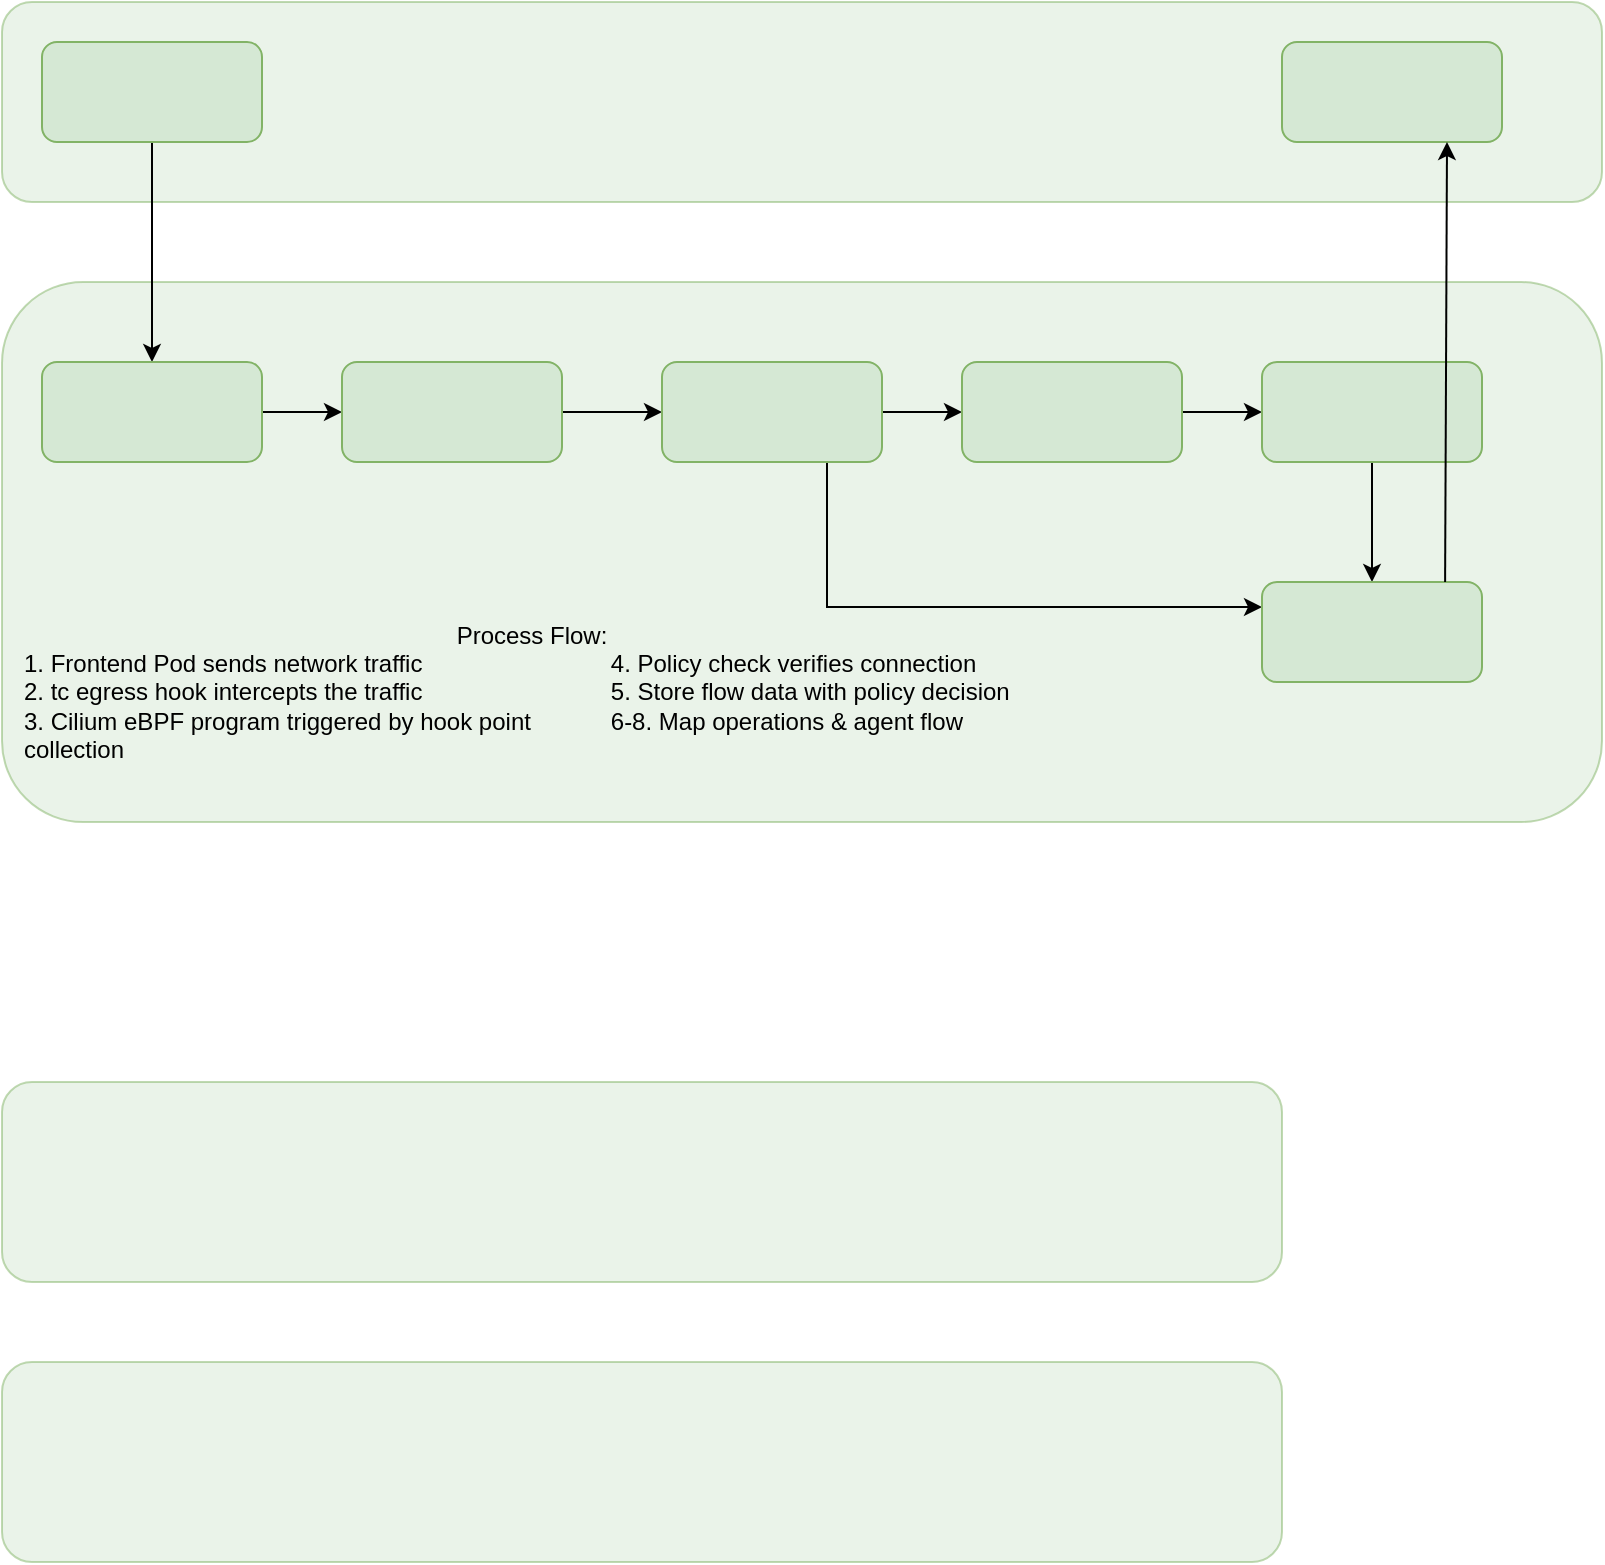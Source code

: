 <mxfile version="28.0.5">
  <diagram name="Page-1" id="CFkTU83PlunPRarvs-fn">
    <mxGraphModel dx="971" dy="533" grid="1" gridSize="10" guides="1" tooltips="1" connect="1" arrows="1" fold="1" page="1" pageScale="1" pageWidth="850" pageHeight="1100" math="0" shadow="0">
      <root>
        <mxCell id="0" />
        <mxCell id="1" parent="0" />
        <mxCell id="uTGP6NqTZdfKWgKjHSfX-3" value="" style="rounded=1;whiteSpace=wrap;html=1;fillColor=#d5e8d4;strokeColor=#82b366;glass=0;shadow=0;opacity=50;" parent="1" vertex="1">
          <mxGeometry x="20" y="640" width="640" height="100" as="geometry" />
        </mxCell>
        <mxCell id="uTGP6NqTZdfKWgKjHSfX-4" value="" style="rounded=1;whiteSpace=wrap;html=1;fillColor=#d5e8d4;strokeColor=#82b366;glass=0;shadow=0;opacity=50;" parent="1" vertex="1">
          <mxGeometry x="20" y="780" width="640" height="100" as="geometry" />
        </mxCell>
        <mxCell id="OSacZbQIrs5ra-HvR3IC-8" value="" style="group" vertex="1" connectable="0" parent="1">
          <mxGeometry x="20" y="100" width="800" height="410" as="geometry" />
        </mxCell>
        <mxCell id="uTGP6NqTZdfKWgKjHSfX-2" value="" style="rounded=1;whiteSpace=wrap;html=1;fillColor=#d5e8d4;strokeColor=#82b366;glass=0;shadow=0;opacity=50;" parent="OSacZbQIrs5ra-HvR3IC-8" vertex="1">
          <mxGeometry y="140" width="800" height="270" as="geometry" />
        </mxCell>
        <mxCell id="t9Bq_UQ6VEND_BJtQZHo-1" value="" style="rounded=1;whiteSpace=wrap;html=1;fillColor=#d5e8d4;strokeColor=#82b366;glass=0;shadow=0;opacity=50;" parent="OSacZbQIrs5ra-HvR3IC-8" vertex="1">
          <mxGeometry width="800" height="100" as="geometry" />
        </mxCell>
        <mxCell id="OSacZbQIrs5ra-HvR3IC-6" value="" style="group" vertex="1" connectable="0" parent="OSacZbQIrs5ra-HvR3IC-8">
          <mxGeometry x="10" y="20" width="740" height="390" as="geometry" />
        </mxCell>
        <mxCell id="BXnyXIVlkYdwDWb7RC4q-12" value="" style="edgeStyle=orthogonalEdgeStyle;rounded=0;orthogonalLoop=1;jettySize=auto;html=1;" parent="OSacZbQIrs5ra-HvR3IC-6" source="t9Bq_UQ6VEND_BJtQZHo-2" target="BXnyXIVlkYdwDWb7RC4q-2" edge="1">
          <mxGeometry relative="1" as="geometry" />
        </mxCell>
        <mxCell id="t9Bq_UQ6VEND_BJtQZHo-2" value="" style="rounded=1;whiteSpace=wrap;html=1;fillColor=#d5e8d4;strokeColor=#82b366;" parent="OSacZbQIrs5ra-HvR3IC-6" vertex="1">
          <mxGeometry x="10" width="110" height="50" as="geometry" />
        </mxCell>
        <mxCell id="BXnyXIVlkYdwDWb7RC4q-1" value="" style="rounded=1;whiteSpace=wrap;html=1;fillColor=#d5e8d4;strokeColor=#82b366;" parent="OSacZbQIrs5ra-HvR3IC-6" vertex="1">
          <mxGeometry x="630" width="110" height="50" as="geometry" />
        </mxCell>
        <mxCell id="BXnyXIVlkYdwDWb7RC4q-8" value="" style="edgeStyle=orthogonalEdgeStyle;rounded=0;orthogonalLoop=1;jettySize=auto;html=1;" parent="OSacZbQIrs5ra-HvR3IC-6" source="BXnyXIVlkYdwDWb7RC4q-2" target="BXnyXIVlkYdwDWb7RC4q-3" edge="1">
          <mxGeometry relative="1" as="geometry" />
        </mxCell>
        <mxCell id="BXnyXIVlkYdwDWb7RC4q-2" value="" style="rounded=1;whiteSpace=wrap;html=1;fillColor=#d5e8d4;strokeColor=#82b366;" parent="OSacZbQIrs5ra-HvR3IC-6" vertex="1">
          <mxGeometry x="10" y="160" width="110" height="50" as="geometry" />
        </mxCell>
        <mxCell id="BXnyXIVlkYdwDWb7RC4q-9" value="" style="edgeStyle=orthogonalEdgeStyle;rounded=0;orthogonalLoop=1;jettySize=auto;html=1;" parent="OSacZbQIrs5ra-HvR3IC-6" edge="1">
          <mxGeometry relative="1" as="geometry">
            <mxPoint x="160" y="200" as="sourcePoint" />
            <mxPoint x="210" y="200" as="targetPoint" />
          </mxGeometry>
        </mxCell>
        <mxCell id="OSacZbQIrs5ra-HvR3IC-5" value="" style="edgeStyle=orthogonalEdgeStyle;rounded=0;orthogonalLoop=1;jettySize=auto;html=1;" edge="1" parent="OSacZbQIrs5ra-HvR3IC-6" source="BXnyXIVlkYdwDWb7RC4q-3" target="BXnyXIVlkYdwDWb7RC4q-4">
          <mxGeometry relative="1" as="geometry" />
        </mxCell>
        <mxCell id="BXnyXIVlkYdwDWb7RC4q-3" value="" style="rounded=1;whiteSpace=wrap;html=1;fillColor=#d5e8d4;strokeColor=#82b366;" parent="OSacZbQIrs5ra-HvR3IC-6" vertex="1">
          <mxGeometry x="160" y="160" width="110" height="50" as="geometry" />
        </mxCell>
        <mxCell id="BXnyXIVlkYdwDWb7RC4q-10" value="" style="edgeStyle=orthogonalEdgeStyle;rounded=0;orthogonalLoop=1;jettySize=auto;html=1;" parent="OSacZbQIrs5ra-HvR3IC-6" source="BXnyXIVlkYdwDWb7RC4q-4" target="BXnyXIVlkYdwDWb7RC4q-5" edge="1">
          <mxGeometry relative="1" as="geometry" />
        </mxCell>
        <mxCell id="BXnyXIVlkYdwDWb7RC4q-16" style="edgeStyle=orthogonalEdgeStyle;rounded=0;orthogonalLoop=1;jettySize=auto;html=1;exitX=0.75;exitY=1;exitDx=0;exitDy=0;entryX=0;entryY=0.25;entryDx=0;entryDy=0;" parent="OSacZbQIrs5ra-HvR3IC-6" source="BXnyXIVlkYdwDWb7RC4q-4" target="BXnyXIVlkYdwDWb7RC4q-7" edge="1">
          <mxGeometry relative="1" as="geometry" />
        </mxCell>
        <mxCell id="BXnyXIVlkYdwDWb7RC4q-4" value="" style="rounded=1;whiteSpace=wrap;html=1;fillColor=#d5e8d4;strokeColor=#82b366;" parent="OSacZbQIrs5ra-HvR3IC-6" vertex="1">
          <mxGeometry x="320" y="160" width="110" height="50" as="geometry" />
        </mxCell>
        <mxCell id="BXnyXIVlkYdwDWb7RC4q-11" value="" style="edgeStyle=orthogonalEdgeStyle;rounded=0;orthogonalLoop=1;jettySize=auto;html=1;" parent="OSacZbQIrs5ra-HvR3IC-6" source="BXnyXIVlkYdwDWb7RC4q-5" target="BXnyXIVlkYdwDWb7RC4q-6" edge="1">
          <mxGeometry relative="1" as="geometry" />
        </mxCell>
        <mxCell id="BXnyXIVlkYdwDWb7RC4q-5" value="" style="rounded=1;whiteSpace=wrap;html=1;fillColor=#d5e8d4;strokeColor=#82b366;" parent="OSacZbQIrs5ra-HvR3IC-6" vertex="1">
          <mxGeometry x="470" y="160" width="110" height="50" as="geometry" />
        </mxCell>
        <mxCell id="BXnyXIVlkYdwDWb7RC4q-13" value="" style="edgeStyle=orthogonalEdgeStyle;rounded=0;orthogonalLoop=1;jettySize=auto;html=1;" parent="OSacZbQIrs5ra-HvR3IC-6" source="BXnyXIVlkYdwDWb7RC4q-6" target="BXnyXIVlkYdwDWb7RC4q-7" edge="1">
          <mxGeometry relative="1" as="geometry" />
        </mxCell>
        <mxCell id="BXnyXIVlkYdwDWb7RC4q-7" value="" style="rounded=1;whiteSpace=wrap;html=1;fillColor=#d5e8d4;strokeColor=#82b366;" parent="OSacZbQIrs5ra-HvR3IC-6" vertex="1">
          <mxGeometry x="620" y="270" width="110" height="50" as="geometry" />
        </mxCell>
        <mxCell id="BXnyXIVlkYdwDWb7RC4q-22" value="&lt;div&gt;&lt;div&gt;Process Flow:&lt;/div&gt;&lt;div style=&quot;text-align: left;&quot;&gt;&lt;span style=&quot;background-color: transparent; color: light-dark(rgb(0, 0, 0), rgb(255, 255, 255));&quot;&gt;1. Frontend Pod sends network traffic&amp;nbsp;&lt;span style=&quot;white-space: pre;&quot;&gt;&#x9;&lt;/span&gt;&lt;span style=&quot;white-space: pre;&quot;&gt;&#x9;&lt;/span&gt;&lt;span style=&quot;white-space: pre;&quot;&gt;&#x9;&lt;/span&gt;&lt;span style=&quot;white-space: pre;&quot;&gt;&#x9;&lt;/span&gt;&lt;/span&gt;&lt;span style=&quot;background-color: transparent; color: light-dark(rgb(0, 0, 0), rgb(255, 255, 255));&quot;&gt;4. Policy check verifies connection&lt;/span&gt;&lt;/div&gt;&lt;blockquote style=&quot;margin: 0px 0px 0px 40px; border: none; padding: 0px;&quot;&gt;&lt;blockquote style=&quot;margin: 0px 0px 0px 40px; border: none; padding: 0px;&quot;&gt;&lt;blockquote style=&quot;margin: 0px 0px 0px 40px; border: none; padding: 0px;&quot;&gt;&lt;blockquote style=&quot;margin: 0px 0px 0px 40px; border: none; padding: 0px;&quot;&gt;&lt;blockquote style=&quot;margin: 0px 0px 0px 40px; border: none; padding: 0px;&quot;&gt;&lt;blockquote style=&quot;margin: 0px 0px 0px 40px; border: none; padding: 0px;&quot;&gt;&lt;blockquote style=&quot;margin: 0px 0px 0px 40px; border: none; padding: 0px;&quot;&gt;&lt;div&gt;&lt;/div&gt;&lt;/blockquote&gt;&lt;/blockquote&gt;&lt;/blockquote&gt;&lt;/blockquote&gt;&lt;/blockquote&gt;&lt;/blockquote&gt;&lt;/blockquote&gt;&lt;div style=&quot;text-align: left;&quot;&gt;2. tc egress hook intercepts the traffic&amp;nbsp;&lt;span style=&quot;white-space: pre;&quot;&gt;&#x9;&lt;/span&gt;&lt;span style=&quot;white-space: pre;&quot;&gt;&#x9;&lt;/span&gt;&lt;span style=&quot;white-space: pre;&quot;&gt;&#x9;&lt;/span&gt;&lt;span style=&quot;white-space: pre;&quot;&gt;&#x9;&lt;/span&gt;&lt;span style=&quot;background-color: transparent; color: light-dark(rgb(0, 0, 0), rgb(255, 255, 255));&quot;&gt;5. Store flow data with policy decision&lt;/span&gt;&lt;/div&gt;&lt;div style=&quot;text-align: left;&quot;&gt;3. Cilium eBPF program triggered by hook point&amp;nbsp;&lt;span style=&quot;white-space: pre;&quot;&gt;&#x9;&lt;/span&gt;&lt;span style=&quot;white-space: pre;&quot;&gt;&#x9;&lt;/span&gt;&lt;span style=&quot;background-color: transparent; color: light-dark(rgb(0, 0, 0), rgb(255, 255, 255));&quot;&gt;6-8. Map operations &amp;amp; agent flow collection&lt;/span&gt;&lt;/div&gt;&lt;/div&gt;" style="text;html=1;align=center;verticalAlign=middle;whiteSpace=wrap;rounded=0;" parent="OSacZbQIrs5ra-HvR3IC-6" vertex="1">
          <mxGeometry y="260" width="510" height="130" as="geometry" />
        </mxCell>
        <mxCell id="BXnyXIVlkYdwDWb7RC4q-6" value="" style="rounded=1;whiteSpace=wrap;html=1;fillColor=#d5e8d4;strokeColor=#82b366;" parent="OSacZbQIrs5ra-HvR3IC-6" vertex="1">
          <mxGeometry x="620" y="160" width="110" height="50" as="geometry" />
        </mxCell>
        <mxCell id="OSacZbQIrs5ra-HvR3IC-3" value="" style="endArrow=classic;html=1;rounded=0;entryX=0.75;entryY=1;entryDx=0;entryDy=0;exitX=0.855;exitY=0.047;exitDx=0;exitDy=0;exitPerimeter=0;" edge="1" parent="OSacZbQIrs5ra-HvR3IC-6" target="BXnyXIVlkYdwDWb7RC4q-1">
          <mxGeometry width="50" height="50" relative="1" as="geometry">
            <mxPoint x="711.55" y="270" as="sourcePoint" />
            <mxPoint x="710" y="47.65" as="targetPoint" />
          </mxGeometry>
        </mxCell>
      </root>
    </mxGraphModel>
  </diagram>
</mxfile>
